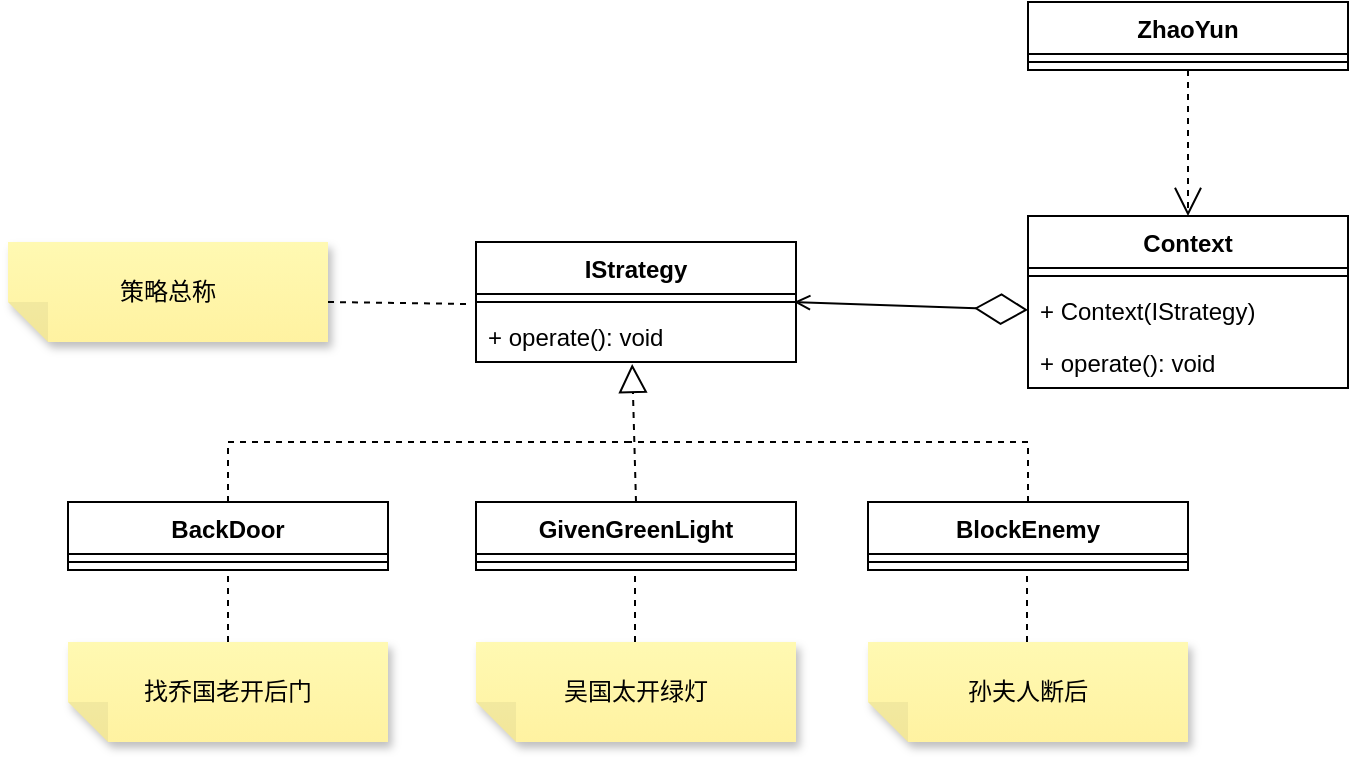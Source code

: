 <mxfile version="28.0.4">
  <diagram name="第 1 页" id="_Qi3yQs6JeNpKwK4Lh9c">
    <mxGraphModel dx="1179" dy="790" grid="1" gridSize="10" guides="1" tooltips="1" connect="1" arrows="1" fold="1" page="1" pageScale="1" pageWidth="827" pageHeight="1169" math="0" shadow="0">
      <root>
        <mxCell id="0" />
        <mxCell id="1" parent="0" />
        <mxCell id="wIfY7-cf6qHvsNuZAxIB-1" value="IStrategy" style="swimlane;fontStyle=1;align=center;verticalAlign=top;childLayout=stackLayout;horizontal=1;startSize=26;horizontalStack=0;resizeParent=1;resizeParentMax=0;resizeLast=0;collapsible=1;marginBottom=0;whiteSpace=wrap;html=1;" vertex="1" parent="1">
          <mxGeometry x="244" y="360" width="160" height="60" as="geometry" />
        </mxCell>
        <mxCell id="wIfY7-cf6qHvsNuZAxIB-2" value="" style="line;strokeWidth=1;fillColor=none;align=left;verticalAlign=middle;spacingTop=-1;spacingLeft=3;spacingRight=3;rotatable=0;labelPosition=right;points=[];portConstraint=eastwest;strokeColor=inherit;" vertex="1" parent="wIfY7-cf6qHvsNuZAxIB-1">
          <mxGeometry y="26" width="160" height="8" as="geometry" />
        </mxCell>
        <mxCell id="wIfY7-cf6qHvsNuZAxIB-3" value="+ operate(): void" style="text;strokeColor=none;fillColor=none;align=left;verticalAlign=top;spacingLeft=4;spacingRight=4;overflow=hidden;rotatable=0;points=[[0,0.5],[1,0.5]];portConstraint=eastwest;whiteSpace=wrap;html=1;" vertex="1" parent="wIfY7-cf6qHvsNuZAxIB-1">
          <mxGeometry y="34" width="160" height="26" as="geometry" />
        </mxCell>
        <mxCell id="wIfY7-cf6qHvsNuZAxIB-4" value="BackDoor" style="swimlane;fontStyle=1;align=center;verticalAlign=top;childLayout=stackLayout;horizontal=1;startSize=26;horizontalStack=0;resizeParent=1;resizeParentMax=0;resizeLast=0;collapsible=1;marginBottom=0;whiteSpace=wrap;html=1;" vertex="1" parent="1">
          <mxGeometry x="40" y="490" width="160" height="34" as="geometry" />
        </mxCell>
        <mxCell id="wIfY7-cf6qHvsNuZAxIB-5" value="" style="endArrow=none;html=1;rounded=0;entryX=0.5;entryY=1;entryDx=0;entryDy=0;dashed=1;" edge="1" parent="wIfY7-cf6qHvsNuZAxIB-4" target="wIfY7-cf6qHvsNuZAxIB-4">
          <mxGeometry width="50" height="50" relative="1" as="geometry">
            <mxPoint x="80" y="70" as="sourcePoint" />
            <mxPoint x="130" y="20" as="targetPoint" />
          </mxGeometry>
        </mxCell>
        <mxCell id="wIfY7-cf6qHvsNuZAxIB-6" value="" style="line;strokeWidth=1;fillColor=none;align=left;verticalAlign=middle;spacingTop=-1;spacingLeft=3;spacingRight=3;rotatable=0;labelPosition=right;points=[];portConstraint=eastwest;strokeColor=inherit;" vertex="1" parent="wIfY7-cf6qHvsNuZAxIB-4">
          <mxGeometry y="26" width="160" height="8" as="geometry" />
        </mxCell>
        <mxCell id="wIfY7-cf6qHvsNuZAxIB-7" value="GivenGreenLight" style="swimlane;fontStyle=1;align=center;verticalAlign=top;childLayout=stackLayout;horizontal=1;startSize=26;horizontalStack=0;resizeParent=1;resizeParentMax=0;resizeLast=0;collapsible=1;marginBottom=0;whiteSpace=wrap;html=1;" vertex="1" parent="1">
          <mxGeometry x="244" y="490" width="160" height="34" as="geometry" />
        </mxCell>
        <mxCell id="wIfY7-cf6qHvsNuZAxIB-8" value="" style="line;strokeWidth=1;fillColor=none;align=left;verticalAlign=middle;spacingTop=-1;spacingLeft=3;spacingRight=3;rotatable=0;labelPosition=right;points=[];portConstraint=eastwest;strokeColor=inherit;" vertex="1" parent="wIfY7-cf6qHvsNuZAxIB-7">
          <mxGeometry y="26" width="160" height="8" as="geometry" />
        </mxCell>
        <mxCell id="wIfY7-cf6qHvsNuZAxIB-9" value="BlockEnemy" style="swimlane;fontStyle=1;align=center;verticalAlign=top;childLayout=stackLayout;horizontal=1;startSize=26;horizontalStack=0;resizeParent=1;resizeParentMax=0;resizeLast=0;collapsible=1;marginBottom=0;whiteSpace=wrap;html=1;" vertex="1" parent="1">
          <mxGeometry x="440" y="490" width="160" height="34" as="geometry" />
        </mxCell>
        <mxCell id="wIfY7-cf6qHvsNuZAxIB-10" value="" style="line;strokeWidth=1;fillColor=none;align=left;verticalAlign=middle;spacingTop=-1;spacingLeft=3;spacingRight=3;rotatable=0;labelPosition=right;points=[];portConstraint=eastwest;strokeColor=inherit;" vertex="1" parent="wIfY7-cf6qHvsNuZAxIB-9">
          <mxGeometry y="26" width="160" height="8" as="geometry" />
        </mxCell>
        <mxCell id="wIfY7-cf6qHvsNuZAxIB-11" value="" style="endArrow=block;dashed=1;endFill=0;endSize=12;html=1;rounded=0;exitX=0.5;exitY=0;exitDx=0;exitDy=0;entryX=0.488;entryY=1.038;entryDx=0;entryDy=0;entryPerimeter=0;" edge="1" parent="1" source="wIfY7-cf6qHvsNuZAxIB-7" target="wIfY7-cf6qHvsNuZAxIB-3">
          <mxGeometry width="160" relative="1" as="geometry">
            <mxPoint x="160" y="410" as="sourcePoint" />
            <mxPoint x="330" y="410" as="targetPoint" />
          </mxGeometry>
        </mxCell>
        <mxCell id="wIfY7-cf6qHvsNuZAxIB-12" value="" style="endArrow=none;html=1;rounded=0;exitX=0.5;exitY=0;exitDx=0;exitDy=0;dashed=1;" edge="1" parent="1" source="wIfY7-cf6qHvsNuZAxIB-4">
          <mxGeometry width="50" height="50" relative="1" as="geometry">
            <mxPoint x="220" y="430" as="sourcePoint" />
            <mxPoint x="320" y="460" as="targetPoint" />
            <Array as="points">
              <mxPoint x="120" y="460" />
            </Array>
          </mxGeometry>
        </mxCell>
        <mxCell id="wIfY7-cf6qHvsNuZAxIB-13" value="" style="endArrow=none;html=1;rounded=0;exitX=0.5;exitY=0;exitDx=0;exitDy=0;dashed=1;" edge="1" parent="1" source="wIfY7-cf6qHvsNuZAxIB-9">
          <mxGeometry width="50" height="50" relative="1" as="geometry">
            <mxPoint x="220" y="430" as="sourcePoint" />
            <mxPoint x="320" y="460" as="targetPoint" />
            <Array as="points">
              <mxPoint x="520" y="460" />
            </Array>
          </mxGeometry>
        </mxCell>
        <mxCell id="wIfY7-cf6qHvsNuZAxIB-14" value="找乔国老开后门" style="shape=note;whiteSpace=wrap;html=1;backgroundOutline=1;fontColor=#000000;darkOpacity=0.05;fillColor=#FFF9B2;strokeColor=none;fillStyle=solid;direction=west;gradientDirection=north;gradientColor=#FFF2A1;shadow=1;size=20;pointerEvents=1;" vertex="1" parent="1">
          <mxGeometry x="40" y="560" width="160" height="50" as="geometry" />
        </mxCell>
        <mxCell id="wIfY7-cf6qHvsNuZAxIB-15" value="吴国太开绿灯" style="shape=note;whiteSpace=wrap;html=1;backgroundOutline=1;fontColor=#000000;darkOpacity=0.05;fillColor=#FFF9B2;strokeColor=none;fillStyle=solid;direction=west;gradientDirection=north;gradientColor=#FFF2A1;shadow=1;size=20;pointerEvents=1;" vertex="1" parent="1">
          <mxGeometry x="244" y="560" width="160" height="50" as="geometry" />
        </mxCell>
        <mxCell id="wIfY7-cf6qHvsNuZAxIB-16" value="孙夫人断后" style="shape=note;whiteSpace=wrap;html=1;backgroundOutline=1;fontColor=#000000;darkOpacity=0.05;fillColor=#FFF9B2;strokeColor=none;fillStyle=solid;direction=west;gradientDirection=north;gradientColor=#FFF2A1;shadow=1;size=20;pointerEvents=1;" vertex="1" parent="1">
          <mxGeometry x="440" y="560" width="160" height="50" as="geometry" />
        </mxCell>
        <mxCell id="wIfY7-cf6qHvsNuZAxIB-17" value="策略总称" style="shape=note;whiteSpace=wrap;html=1;backgroundOutline=1;fontColor=#000000;darkOpacity=0.05;fillColor=#FFF9B2;strokeColor=none;fillStyle=solid;direction=west;gradientDirection=north;gradientColor=#FFF2A1;shadow=1;size=20;pointerEvents=1;" vertex="1" parent="1">
          <mxGeometry x="10" y="360" width="160" height="50" as="geometry" />
        </mxCell>
        <mxCell id="wIfY7-cf6qHvsNuZAxIB-18" value="" style="endArrow=none;html=1;rounded=0;entryX=-0.019;entryY=-0.115;entryDx=0;entryDy=0;entryPerimeter=0;dashed=1;" edge="1" parent="1" target="wIfY7-cf6qHvsNuZAxIB-3">
          <mxGeometry width="50" height="50" relative="1" as="geometry">
            <mxPoint x="170" y="390" as="sourcePoint" />
            <mxPoint x="220" y="340" as="targetPoint" />
          </mxGeometry>
        </mxCell>
        <mxCell id="wIfY7-cf6qHvsNuZAxIB-19" value="" style="endArrow=none;html=1;rounded=0;entryX=0.5;entryY=1;entryDx=0;entryDy=0;dashed=1;" edge="1" parent="1">
          <mxGeometry width="50" height="50" relative="1" as="geometry">
            <mxPoint x="323.5" y="560" as="sourcePoint" />
            <mxPoint x="323.5" y="524" as="targetPoint" />
          </mxGeometry>
        </mxCell>
        <mxCell id="wIfY7-cf6qHvsNuZAxIB-20" value="" style="endArrow=none;html=1;rounded=0;entryX=0.5;entryY=1;entryDx=0;entryDy=0;dashed=1;" edge="1" parent="1">
          <mxGeometry width="50" height="50" relative="1" as="geometry">
            <mxPoint x="519.5" y="560" as="sourcePoint" />
            <mxPoint x="519.5" y="524" as="targetPoint" />
          </mxGeometry>
        </mxCell>
        <mxCell id="wIfY7-cf6qHvsNuZAxIB-21" value="Context" style="swimlane;fontStyle=1;align=center;verticalAlign=top;childLayout=stackLayout;horizontal=1;startSize=26;horizontalStack=0;resizeParent=1;resizeParentMax=0;resizeLast=0;collapsible=1;marginBottom=0;whiteSpace=wrap;html=1;" vertex="1" parent="1">
          <mxGeometry x="520" y="347" width="160" height="86" as="geometry" />
        </mxCell>
        <mxCell id="wIfY7-cf6qHvsNuZAxIB-23" value="" style="line;strokeWidth=1;fillColor=none;align=left;verticalAlign=middle;spacingTop=-1;spacingLeft=3;spacingRight=3;rotatable=0;labelPosition=right;points=[];portConstraint=eastwest;strokeColor=inherit;" vertex="1" parent="wIfY7-cf6qHvsNuZAxIB-21">
          <mxGeometry y="26" width="160" height="8" as="geometry" />
        </mxCell>
        <mxCell id="wIfY7-cf6qHvsNuZAxIB-24" value="+ Context(IStrategy)&lt;div&gt;&lt;br&gt;&lt;/div&gt;" style="text;strokeColor=none;fillColor=none;align=left;verticalAlign=top;spacingLeft=4;spacingRight=4;overflow=hidden;rotatable=0;points=[[0,0.5],[1,0.5]];portConstraint=eastwest;whiteSpace=wrap;html=1;" vertex="1" parent="wIfY7-cf6qHvsNuZAxIB-21">
          <mxGeometry y="34" width="160" height="26" as="geometry" />
        </mxCell>
        <mxCell id="wIfY7-cf6qHvsNuZAxIB-25" value="+ operate(): void&lt;div&gt;&lt;br&gt;&lt;/div&gt;" style="text;strokeColor=none;fillColor=none;align=left;verticalAlign=top;spacingLeft=4;spacingRight=4;overflow=hidden;rotatable=0;points=[[0,0.5],[1,0.5]];portConstraint=eastwest;whiteSpace=wrap;html=1;" vertex="1" parent="wIfY7-cf6qHvsNuZAxIB-21">
          <mxGeometry y="60" width="160" height="26" as="geometry" />
        </mxCell>
        <mxCell id="wIfY7-cf6qHvsNuZAxIB-26" value="" style="endArrow=diamondThin;endFill=0;endSize=24;html=1;rounded=0;startArrow=open;startFill=0;entryX=0;entryY=0.5;entryDx=0;entryDy=0;exitX=0.994;exitY=0.5;exitDx=0;exitDy=0;exitPerimeter=0;" edge="1" parent="1" source="wIfY7-cf6qHvsNuZAxIB-2" target="wIfY7-cf6qHvsNuZAxIB-24">
          <mxGeometry width="160" relative="1" as="geometry">
            <mxPoint x="410" y="390" as="sourcePoint" />
            <mxPoint x="570" y="390" as="targetPoint" />
          </mxGeometry>
        </mxCell>
        <mxCell id="wIfY7-cf6qHvsNuZAxIB-27" value="ZhaoYun" style="swimlane;fontStyle=1;align=center;verticalAlign=top;childLayout=stackLayout;horizontal=1;startSize=26;horizontalStack=0;resizeParent=1;resizeParentMax=0;resizeLast=0;collapsible=1;marginBottom=0;whiteSpace=wrap;html=1;" vertex="1" parent="1">
          <mxGeometry x="520" y="240" width="160" height="34" as="geometry" />
        </mxCell>
        <mxCell id="wIfY7-cf6qHvsNuZAxIB-29" value="" style="line;strokeWidth=1;fillColor=none;align=left;verticalAlign=middle;spacingTop=-1;spacingLeft=3;spacingRight=3;rotatable=0;labelPosition=right;points=[];portConstraint=eastwest;strokeColor=inherit;" vertex="1" parent="wIfY7-cf6qHvsNuZAxIB-27">
          <mxGeometry y="26" width="160" height="8" as="geometry" />
        </mxCell>
        <mxCell id="wIfY7-cf6qHvsNuZAxIB-30" value="" style="endArrow=open;endSize=12;dashed=1;html=1;rounded=0;exitX=0.5;exitY=1;exitDx=0;exitDy=0;entryX=0.5;entryY=0;entryDx=0;entryDy=0;" edge="1" parent="1" source="wIfY7-cf6qHvsNuZAxIB-27" target="wIfY7-cf6qHvsNuZAxIB-21">
          <mxGeometry width="160" relative="1" as="geometry">
            <mxPoint x="630.96" y="500" as="sourcePoint" />
            <mxPoint x="499.96" y="501" as="targetPoint" />
          </mxGeometry>
        </mxCell>
      </root>
    </mxGraphModel>
  </diagram>
</mxfile>
